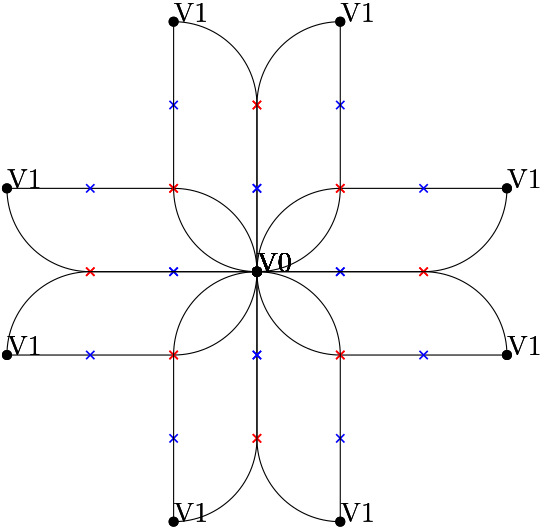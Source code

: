 <?xml version="1.0"?>
    <!DOCTYPE ipe SYSTEM "ipe.dtd">
    <ipe version="70005" creator="Ipe 7.1.4">
    <info created="D:20131106154934" modified="D:20131106160041"/>
    <preamble>\usepackage[english]{babel}</preamble>
    <ipestyle name="basic">
    <symbol name="arrow/arc(spx)">
    <path stroke="sym-stroke" fill="sym-stroke" pen="sym-pen">
    0 0 m
    -1 0.333 l
    -1 -0.333 l
    h
    </path>
    </symbol>
    <symbol name="arrow/farc(spx)">
    <path stroke="sym-stroke" fill="white" pen="sym-pen">
    0 0 m
    -1 0.333 l
    -1 -0.333 l
    h
    </path>
    </symbol>
    <symbol name="mark/circle(sx)" transformations="translations">
    <path fill="sym-stroke">
    0.6 0 0 0.6 0 0 e
    0.4 0 0 0.4 0 0 e
    </path>
    </symbol>
    <symbol name="mark/disk(sx)" transformations="translations">
    <path fill="sym-stroke">
    0.6 0 0 0.6 0 0 e
    </path>
    </symbol>
    <symbol name="mark/fdisk(sfx)" transformations="translations">
    <group>
    <path fill="sym-fill">
    0.5 0 0 0.5 0 0 e
    </path>
    <path fill="sym-stroke" fillrule="eofill">
    0.6 0 0 0.6 0 0 e
    0.4 0 0 0.4 0 0 e
    </path>
    </group>
    </symbol>
    <symbol name="mark/box(sx)" transformations="translations">
    <path fill="sym-stroke" fillrule="eofill">
    -0.6 -0.6 m
    0.6 -0.6 l
    0.6 0.6 l
    -0.6 0.6 l
    h
    -0.4 -0.4 m
    0.4 -0.4 l
    0.4 0.4 l
    -0.4 0.4 l
    h
    </path>
    </symbol>
    <symbol name="mark/square(sx)" transformations="translations">
    <path fill="sym-stroke">
    -0.6 -0.6 m
    0.6 -0.6 l
    0.6 0.6 l
    -0.6 0.6 l
    h
    </path>
    </symbol>
    <symbol name="mark/fsquare(sfx)" transformations="translations">
    <group>
    <path fill="sym-fill">
    -0.5 -0.5 m
    0.5 -0.5 l
    0.5 0.5 l
    -0.5 0.5 l
    h
    </path>
    <path fill="sym-stroke" fillrule="eofill">
    -0.6 -0.6 m
    0.6 -0.6 l
    0.6 0.6 l
    -0.6 0.6 l
    h
    -0.4 -0.4 m
    0.4 -0.4 l
    0.4 0.4 l
    -0.4 0.4 l
    h
    </path>
    </group>
    </symbol>
    <symbol name="mark/cross(sx)" transformations="translations">
    <group>
    <path fill="sym-stroke">
    -0.43 -0.57 m
    0.57 0.43 l
    0.43 0.57 l
    -0.57 -0.43 l
    h
    </path>
    <path fill="sym-stroke">
    -0.43 0.57 m
    0.57 -0.43 l
    0.43 -0.57 l
    -0.57 0.43 l
    h
    </path>
    </group>
    </symbol>
    <symbol name="arrow/fnormal(spx)">
    <path stroke="sym-stroke" fill="white" pen="sym-pen">
    0 0 m
    -1 0.333 l
    -1 -0.333 l
    h
    </path>
    </symbol>
    <symbol name="arrow/pointed(spx)">
    <path stroke="sym-stroke" fill="sym-stroke" pen="sym-pen">
    0 0 m
    -1 0.333 l
    -0.8 0 l
    -1 -0.333 l
    h
    </path>
    </symbol>
    <symbol name="arrow/fpointed(spx)">
    <path stroke="sym-stroke" fill="white" pen="sym-pen">
    0 0 m
    -1 0.333 l
    -0.8 0 l
    -1 -0.333 l
    h
    </path>
    </symbol>
    <symbol name="arrow/linear(spx)">
    <path stroke="sym-stroke" pen="sym-pen">
    -1 0.333 m
    0 0 l
    -1 -0.333 l
    </path>
    </symbol>
    <symbol name="arrow/fdouble(spx)">
    <path stroke="sym-stroke" fill="white" pen="sym-pen">
    0 0 m
    -1 0.333 l
    -1 -0.333 l
    h
    -1 0 m
    -2 0.333 l
    -2 -0.333 l
    h
    </path>
    </symbol>
    <symbol name="arrow/double(spx)">
    <path stroke="sym-stroke" fill="sym-stroke" pen="sym-pen">
    0 0 m
    -1 0.333 l
    -1 -0.333 l
    h
    -1 0 m
    -2 0.333 l
    -2 -0.333 l
    h
    </path>
    </symbol>
    <pen name="heavier" value="0.8"/>
    <pen name="fat" value="1.2"/>
    <pen name="ultrafat" value="2"/>
    <symbolsize name="large" value="5"/>
    <symbolsize name="small" value="2"/>
    <symbolsize name="tiny" value="1.1"/>
    <arrowsize name="large" value="10"/>
    <arrowsize name="small" value="5"/>
    <arrowsize name="tiny" value="3"/>
    <color name="red" value="1 0 0"/>
    <color name="green" value="0 1 0"/>
    <color name="blue" value="0 0 1"/>
    <color name="yellow" value="1 1 0"/>
    <color name="orange" value="1 0.647 0"/>
    <color name="gold" value="1 0.843 0"/>
    <color name="purple" value="0.627 0.125 0.941"/>
    <color name="gray" value="0.745"/>
    <color name="brown" value="0.647 0.165 0.165"/>
    <color name="navy" value="0 0 0.502"/>
    <color name="pink" value="1 0.753 0.796"/>
    <color name="seagreen" value="0.18 0.545 0.341"/>
    <color name="turquoise" value="0.251 0.878 0.816"/>
    <color name="violet" value="0.933 0.51 0.933"/>
    <color name="darkblue" value="0 0 0.545"/>
    <color name="darkcyan" value="0 0.545 0.545"/>
    <color name="darkgray" value="0.663"/>
    <color name="darkgreen" value="0 0.392 0"/>
    <color name="darkmagenta" value="0.545 0 0.545"/>
    <color name="darkorange" value="1 0.549 0"/>
    <color name="darkred" value="0.545 0 0"/>
    <color name="lightblue" value="0.678 0.847 0.902"/>
    <color name="lightcyan" value="0.878 1 1"/>
    <color name="lightgray" value="0.827"/>
    <color name="lightgreen" value="0.565 0.933 0.565"/>
    <color name="lightyellow" value="1 1 0.878"/>
    <dashstyle name="dashed" value="[4] 0"/>
    <dashstyle name="dotted" value="[1 3] 0"/>
    <dashstyle name="dash dotted" value="[4 2 1 2] 0"/>
    <dashstyle name="dash dot dotted" value="[4 2 1 2 1 2] 0"/>
    <textsize name="large" value="\large"/>
    <textsize name="Large" value="\Large"/>
    <textsize name="LARGE" value="\LARGE"/>
    <textsize name="huge" value="\huge"/>
    <textsize name="Huge" value="\Huge"/>
    <textsize name="small" value="\small"/>
    <textsize name="footnote" value="\footnotesize"/>
    <textsize name="tiny" value="\tiny"/>
    <textstyle name="center" begin="\begin{center}" end="\end{center}"/>
    <textstyle name="itemize" begin="\begin{itemize}" end="\end{itemize}"/>
    <textstyle name="item" begin="\begin{itemize}\item{}" end="\end{itemize}"/>
    <gridsize name="4 pts" value="4"/>
    <gridsize name="8 pts (~3 mm)" value="8"/>
    <gridsize name="16 pts (~6 mm)" value="16"/>
    <gridsize name="32 pts (~12 mm)" value="32"/>
    <gridsize name="10 pts (~3.5 mm)" value="10"/>
    <gridsize name="20 pts (~7 mm)" value="20"/>
    <gridsize name="14 pts (~5 mm)" value="14"/>
    <gridsize name="28 pts (~10 mm)" value="28"/>
    <gridsize name="56 pts (~20 mm)" value="56"/>
    <anglesize name="90 deg" value="90"/>
    <anglesize name="60 deg" value="60"/>
    <anglesize name="45 deg" value="45"/>
    <anglesize name="30 deg" value="30"/>
    <anglesize name="22.5 deg" value="22.5"/>
    <tiling name="falling" angle="-60" step="4" width="1"/>
    <tiling name="rising" angle="30" step="4" width="1"/>
    <layout paper="1000 1000" origin="0 0" frame="1000 1000" skip="32" crop="yes"/>
    </ipestyle>
    <page>
    <layer name="alpha"/>
    <view layers="alpha" active="alpha"/>
<use name="mark/disk(sx)" pos="500 500" size="normal" stroke="black"/>
<text transformations="translations" pos="500 500" stroke="black" type="label" width="190" height="10" depth="0" valign="baseline" size="normal">V0</text><use name="mark/disk(sx)" pos="530 590" size="normal" stroke="black"/>
<text transformations="translations" pos="530 590" stroke="black" type="label" width="190" height="10" depth="0" valign="baseline" size="normal">V1</text><use name="mark/cross(sx)" pos="530 560" size="normal" stroke="blue"/>
<use name="mark/cross(sx)" pos="500 560" size="normal" stroke="red"/>
<path stroke="black" pen="normal" dash="normal">
 500 500 m
 500 560 l
 </path>
<path stroke="black" pen="normal" dash="normal">
 530 590 m
 30,000 0 0 30,000 530 560 500 560 a
</path>
<use name="mark/disk(sx)" pos="500 500" size="normal" stroke="black"/>
<text transformations="translations" pos="500 500" stroke="black" type="label" width="190" height="10" depth="0" valign="baseline" size="normal">V0</text><use name="mark/disk(sx)" pos="470 590" size="normal" stroke="black"/>
<text transformations="translations" pos="470 590" stroke="black" type="label" width="190" height="10" depth="0" valign="baseline" size="normal">V1</text><use name="mark/cross(sx)" pos="470 560" size="normal" stroke="blue"/>
<use name="mark/cross(sx)" pos="500 560" size="normal" stroke="red"/>
<path stroke="black" pen="normal" dash="normal">
 500 500 m
 500 560 l
 </path>
<path stroke="black" pen="normal" dash="normal">
 500 560 m
 30,000 0 0 30,000 470 560 470 590 a
</path>
<use name="mark/disk(sx)" pos="500 500" size="normal" stroke="black"/>
<text transformations="translations" pos="500 500" stroke="black" type="label" width="190" height="10" depth="0" valign="baseline" size="normal">V0</text><use name="mark/disk(sx)" pos="530 410" size="normal" stroke="black"/>
<text transformations="translations" pos="530 410" stroke="black" type="label" width="190" height="10" depth="0" valign="baseline" size="normal">V1</text><use name="mark/cross(sx)" pos="530 440" size="normal" stroke="blue"/>
<use name="mark/cross(sx)" pos="500 440" size="normal" stroke="red"/>
<path stroke="black" pen="normal" dash="normal">
 500 500 m
 500 440 l
 </path>
<path stroke="black" pen="normal" dash="normal">
 500 440 m
 30,000 0 0 30,000 530 440 530 410 a
</path>
<use name="mark/disk(sx)" pos="500 500" size="normal" stroke="black"/>
<text transformations="translations" pos="500 500" stroke="black" type="label" width="190" height="10" depth="0" valign="baseline" size="normal">V0</text><use name="mark/disk(sx)" pos="470 410" size="normal" stroke="black"/>
<text transformations="translations" pos="470 410" stroke="black" type="label" width="190" height="10" depth="0" valign="baseline" size="normal">V1</text><use name="mark/cross(sx)" pos="470 440" size="normal" stroke="blue"/>
<use name="mark/cross(sx)" pos="500 440" size="normal" stroke="red"/>
<path stroke="black" pen="normal" dash="normal">
 500 500 m
 500 440 l
 </path>
<path stroke="black" pen="normal" dash="normal">
 470 410 m
 30,000 0 0 30,000 470 440 500 440 a
</path>
<use name="mark/disk(sx)" pos="500 500" size="normal" stroke="black"/>
<text transformations="translations" pos="500 500" stroke="black" type="label" width="190" height="10" depth="0" valign="baseline" size="normal">V0</text><use name="mark/disk(sx)" pos="590 530" size="normal" stroke="black"/>
<text transformations="translations" pos="590 530" stroke="black" type="label" width="190" height="10" depth="0" valign="baseline" size="normal">V1</text><use name="mark/cross(sx)" pos="530 500" size="normal" stroke="blue"/>
<use name="mark/cross(sx)" pos="530 530" size="normal" stroke="red"/>
<path stroke="black" pen="normal" dash="normal">
 590 530 m
 530 530 l
 </path>
<path stroke="black" pen="normal" dash="normal">
 530 530 m
 30,000 0 0 30,000 530 500 500 500 a
</path>
<use name="mark/disk(sx)" pos="500 500" size="normal" stroke="black"/>
<text transformations="translations" pos="500 500" stroke="black" type="label" width="190" height="10" depth="0" valign="baseline" size="normal">V0</text><use name="mark/disk(sx)" pos="410 530" size="normal" stroke="black"/>
<text transformations="translations" pos="410 530" stroke="black" type="label" width="190" height="10" depth="0" valign="baseline" size="normal">V1</text><use name="mark/cross(sx)" pos="470 500" size="normal" stroke="blue"/>
<use name="mark/cross(sx)" pos="470 530" size="normal" stroke="red"/>
<path stroke="black" pen="normal" dash="normal">
 410 530 m
 470 530 l
 </path>
<path stroke="black" pen="normal" dash="normal">
 500 500 m
 30,000 0 0 30,000 470 500 470 530 a
</path>
<use name="mark/disk(sx)" pos="500 500" size="normal" stroke="black"/>
<text transformations="translations" pos="500 500" stroke="black" type="label" width="190" height="10" depth="0" valign="baseline" size="normal">V0</text><use name="mark/disk(sx)" pos="590 470" size="normal" stroke="black"/>
<text transformations="translations" pos="590 470" stroke="black" type="label" width="190" height="10" depth="0" valign="baseline" size="normal">V1</text><use name="mark/cross(sx)" pos="530 500" size="normal" stroke="blue"/>
<use name="mark/cross(sx)" pos="530 470" size="normal" stroke="red"/>
<path stroke="black" pen="normal" dash="normal">
 590 470 m
 530 470 l
 </path>
<path stroke="black" pen="normal" dash="normal">
 500 500 m
 30,000 0 0 30,000 530 500 530 470 a
</path>
<use name="mark/disk(sx)" pos="500 500" size="normal" stroke="black"/>
<text transformations="translations" pos="500 500" stroke="black" type="label" width="190" height="10" depth="0" valign="baseline" size="normal">V0</text><use name="mark/disk(sx)" pos="410 470" size="normal" stroke="black"/>
<text transformations="translations" pos="410 470" stroke="black" type="label" width="190" height="10" depth="0" valign="baseline" size="normal">V1</text><use name="mark/cross(sx)" pos="470 500" size="normal" stroke="blue"/>
<use name="mark/cross(sx)" pos="470 470" size="normal" stroke="red"/>
<path stroke="black" pen="normal" dash="normal">
 410 470 m
 470 470 l
 </path>
<path stroke="black" pen="normal" dash="normal">
 470 470 m
 30,000 0 0 30,000 470 500 500 500 a
</path>
<use name="mark/disk(sx)" pos="500 500" size="normal" stroke="black"/>
<text transformations="translations" pos="500 500" stroke="black" type="label" width="190" height="10" depth="0" valign="baseline" size="normal">V0</text><use name="mark/disk(sx)" pos="530 590" size="normal" stroke="black"/>
<text transformations="translations" pos="530 590" stroke="black" type="label" width="190" height="10" depth="0" valign="baseline" size="normal">V1</text><use name="mark/cross(sx)" pos="500 530" size="normal" stroke="blue"/>
<use name="mark/cross(sx)" pos="530 530" size="normal" stroke="red"/>
<path stroke="black" pen="normal" dash="normal">
 530 590 m
 530 530 l
 </path>
<path stroke="black" pen="normal" dash="normal">
 500 500 m
 30,000 0 0 30,000 500 530 530 530 a
</path>
<use name="mark/disk(sx)" pos="500 500" size="normal" stroke="black"/>
<text transformations="translations" pos="500 500" stroke="black" type="label" width="190" height="10" depth="0" valign="baseline" size="normal">V0</text><use name="mark/disk(sx)" pos="470 590" size="normal" stroke="black"/>
<text transformations="translations" pos="470 590" stroke="black" type="label" width="190" height="10" depth="0" valign="baseline" size="normal">V1</text><use name="mark/cross(sx)" pos="500 530" size="normal" stroke="blue"/>
<use name="mark/cross(sx)" pos="470 530" size="normal" stroke="red"/>
<path stroke="black" pen="normal" dash="normal">
 470 590 m
 470 530 l
 </path>
<path stroke="black" pen="normal" dash="normal">
 470 530 m
 30,000 0 0 30,000 500 530 500 500 a
</path>
<use name="mark/disk(sx)" pos="500 500" size="normal" stroke="black"/>
<text transformations="translations" pos="500 500" stroke="black" type="label" width="190" height="10" depth="0" valign="baseline" size="normal">V0</text><use name="mark/disk(sx)" pos="530 410" size="normal" stroke="black"/>
<text transformations="translations" pos="530 410" stroke="black" type="label" width="190" height="10" depth="0" valign="baseline" size="normal">V1</text><use name="mark/cross(sx)" pos="500 470" size="normal" stroke="blue"/>
<use name="mark/cross(sx)" pos="530 470" size="normal" stroke="red"/>
<path stroke="black" pen="normal" dash="normal">
 530 410 m
 530 470 l
 </path>
<path stroke="black" pen="normal" dash="normal">
 530 470 m
 30,000 0 0 30,000 500 470 500 500 a
</path>
<use name="mark/disk(sx)" pos="500 500" size="normal" stroke="black"/>
<text transformations="translations" pos="500 500" stroke="black" type="label" width="190" height="10" depth="0" valign="baseline" size="normal">V0</text><use name="mark/disk(sx)" pos="470 410" size="normal" stroke="black"/>
<text transformations="translations" pos="470 410" stroke="black" type="label" width="190" height="10" depth="0" valign="baseline" size="normal">V1</text><use name="mark/cross(sx)" pos="500 470" size="normal" stroke="blue"/>
<use name="mark/cross(sx)" pos="470 470" size="normal" stroke="red"/>
<path stroke="black" pen="normal" dash="normal">
 470 410 m
 470 470 l
 </path>
<path stroke="black" pen="normal" dash="normal">
 500 500 m
 30,000 0 0 30,000 500 470 470 470 a
</path>
<use name="mark/disk(sx)" pos="500 500" size="normal" stroke="black"/>
<text transformations="translations" pos="500 500" stroke="black" type="label" width="190" height="10" depth="0" valign="baseline" size="normal">V0</text><use name="mark/disk(sx)" pos="590 530" size="normal" stroke="black"/>
<text transformations="translations" pos="590 530" stroke="black" type="label" width="190" height="10" depth="0" valign="baseline" size="normal">V1</text><use name="mark/cross(sx)" pos="560 530" size="normal" stroke="blue"/>
<use name="mark/cross(sx)" pos="560 500" size="normal" stroke="red"/>
<path stroke="black" pen="normal" dash="normal">
 500 500 m
 560 500 l
 </path>
<path stroke="black" pen="normal" dash="normal">
 560 500 m
 30,000 0 0 30,000 560 530 590 530 a
</path>
<use name="mark/disk(sx)" pos="500 500" size="normal" stroke="black"/>
<text transformations="translations" pos="500 500" stroke="black" type="label" width="190" height="10" depth="0" valign="baseline" size="normal">V0</text><use name="mark/disk(sx)" pos="410 530" size="normal" stroke="black"/>
<text transformations="translations" pos="410 530" stroke="black" type="label" width="190" height="10" depth="0" valign="baseline" size="normal">V1</text><use name="mark/cross(sx)" pos="440 530" size="normal" stroke="blue"/>
<use name="mark/cross(sx)" pos="440 500" size="normal" stroke="red"/>
<path stroke="black" pen="normal" dash="normal">
 500 500 m
 440 500 l
 </path>
<path stroke="black" pen="normal" dash="normal">
 410 530 m
 30,000 0 0 30,000 440 530 440 500 a
</path>
<use name="mark/disk(sx)" pos="500 500" size="normal" stroke="black"/>
<text transformations="translations" pos="500 500" stroke="black" type="label" width="190" height="10" depth="0" valign="baseline" size="normal">V0</text><use name="mark/disk(sx)" pos="590 470" size="normal" stroke="black"/>
<text transformations="translations" pos="590 470" stroke="black" type="label" width="190" height="10" depth="0" valign="baseline" size="normal">V1</text><use name="mark/cross(sx)" pos="560 470" size="normal" stroke="blue"/>
<use name="mark/cross(sx)" pos="560 500" size="normal" stroke="red"/>
<path stroke="black" pen="normal" dash="normal">
 500 500 m
 560 500 l
 </path>
<path stroke="black" pen="normal" dash="normal">
 590 470 m
 30,000 0 0 30,000 560 470 560 500 a
</path>
<use name="mark/disk(sx)" pos="500 500" size="normal" stroke="black"/>
<text transformations="translations" pos="500 500" stroke="black" type="label" width="190" height="10" depth="0" valign="baseline" size="normal">V0</text><use name="mark/disk(sx)" pos="410 470" size="normal" stroke="black"/>
<text transformations="translations" pos="410 470" stroke="black" type="label" width="190" height="10" depth="0" valign="baseline" size="normal">V1</text><use name="mark/cross(sx)" pos="440 470" size="normal" stroke="blue"/>
<use name="mark/cross(sx)" pos="440 500" size="normal" stroke="red"/>
<path stroke="black" pen="normal" dash="normal">
 500 500 m
 440 500 l
 </path>
<path stroke="black" pen="normal" dash="normal">
 440 500 m
 30,000 0 0 30,000 440 470 410 470 a
</path>
</page>
</ipe>
